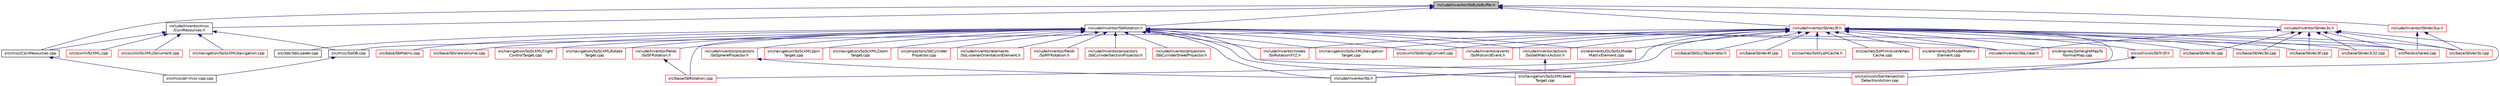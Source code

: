 digraph "include/Inventor/SbByteBuffer.h"
{
 // LATEX_PDF_SIZE
  edge [fontname="Helvetica",fontsize="10",labelfontname="Helvetica",labelfontsize="10"];
  node [fontname="Helvetica",fontsize="10",shape=record];
  Node1 [label="include/Inventor/SbByteBuffer.h",height=0.2,width=0.4,color="black", fillcolor="grey75", style="filled", fontcolor="black",tooltip=" "];
  Node1 -> Node2 [dir="back",color="midnightblue",fontsize="10",style="solid",fontname="Helvetica"];
  Node2 [label="src/misc/CoinResources.cpp",height=0.2,width=0.4,color="black", fillcolor="white", style="filled",URL="$CoinResources_8cpp.html",tooltip=" "];
  Node2 -> Node3 [dir="back",color="midnightblue",fontsize="10",style="solid",fontname="Helvetica"];
  Node3 [label="src/misc/all-misc-cpp.cpp",height=0.2,width=0.4,color="black", fillcolor="white", style="filled",URL="$all-misc-cpp_8cpp.html",tooltip=" "];
  Node1 -> Node4 [dir="back",color="midnightblue",fontsize="10",style="solid",fontname="Helvetica"];
  Node4 [label="include/Inventor/misc\l/CoinResources.h",height=0.2,width=0.4,color="black", fillcolor="white", style="filled",URL="$CoinResources_8h.html",tooltip=" "];
  Node4 -> Node2 [dir="back",color="midnightblue",fontsize="10",style="solid",fontname="Helvetica"];
  Node4 -> Node5 [dir="back",color="midnightblue",fontsize="10",style="solid",fontname="Helvetica"];
  Node5 [label="src/misc/SoDB.cpp",height=0.2,width=0.4,color="black", fillcolor="white", style="filled",URL="$SoDB_8cpp.html",tooltip=" "];
  Node5 -> Node3 [dir="back",color="midnightblue",fontsize="10",style="solid",fontname="Helvetica"];
  Node4 -> Node6 [dir="back",color="midnightblue",fontsize="10",style="solid",fontname="Helvetica"];
  Node6 [label="src/navigation/SoScXMLNavigation.cpp",height=0.2,width=0.4,color="red", fillcolor="white", style="filled",URL="$SoScXMLNavigation_8cpp.html",tooltip=" "];
  Node4 -> Node8 [dir="back",color="midnightblue",fontsize="10",style="solid",fontname="Helvetica"];
  Node8 [label="src/scxml/ScXML.cpp",height=0.2,width=0.4,color="red", fillcolor="white", style="filled",URL="$ScXML_8cpp.html",tooltip=" "];
  Node4 -> Node10 [dir="back",color="midnightblue",fontsize="10",style="solid",fontname="Helvetica"];
  Node10 [label="src/scxml/ScXMLDocument.cpp",height=0.2,width=0.4,color="red", fillcolor="white", style="filled",URL="$ScXMLDocument_8cpp.html",tooltip=" "];
  Node1 -> Node11 [dir="back",color="midnightblue",fontsize="10",style="solid",fontname="Helvetica"];
  Node11 [label="include/Inventor/SbRotation.h",height=0.2,width=0.4,color="black", fillcolor="white", style="filled",URL="$SbRotation_8h.html",tooltip=" "];
  Node11 -> Node12 [dir="back",color="midnightblue",fontsize="10",style="solid",fontname="Helvetica"];
  Node12 [label="src/3ds/3dsLoader.cpp",height=0.2,width=0.4,color="black", fillcolor="white", style="filled",URL="$3dsLoader_8cpp.html",tooltip=" "];
  Node11 -> Node13 [dir="back",color="midnightblue",fontsize="10",style="solid",fontname="Helvetica"];
  Node13 [label="src/base/SbMatrix.cpp",height=0.2,width=0.4,color="red", fillcolor="white", style="filled",URL="$SbMatrix_8cpp.html",tooltip=" "];
  Node11 -> Node15 [dir="back",color="midnightblue",fontsize="10",style="solid",fontname="Helvetica"];
  Node15 [label="src/base/SbRotation.cpp",height=0.2,width=0.4,color="red", fillcolor="white", style="filled",URL="$SbRotation_8cpp.html",tooltip=" "];
  Node11 -> Node16 [dir="back",color="midnightblue",fontsize="10",style="solid",fontname="Helvetica"];
  Node16 [label="src/base/SbViewVolume.cpp",height=0.2,width=0.4,color="red", fillcolor="white", style="filled",URL="$SbViewVolume_8cpp.html",tooltip=" "];
  Node11 -> Node17 [dir="back",color="midnightblue",fontsize="10",style="solid",fontname="Helvetica"];
  Node17 [label="src/collision/SoIntersection\lDetectionAction.cpp",height=0.2,width=0.4,color="red", fillcolor="white", style="filled",URL="$SoIntersectionDetectionAction_8cpp.html",tooltip=" "];
  Node11 -> Node19 [dir="back",color="midnightblue",fontsize="10",style="solid",fontname="Helvetica"];
  Node19 [label="src/elements/GL/SoGLModel\lMatrixElement.cpp",height=0.2,width=0.4,color="red", fillcolor="white", style="filled",URL="$SoGLModelMatrixElement_8cpp.html",tooltip=" "];
  Node11 -> Node21 [dir="back",color="midnightblue",fontsize="10",style="solid",fontname="Helvetica"];
  Node21 [label="src/fields/shared.cpp",height=0.2,width=0.4,color="red", fillcolor="white", style="filled",URL="$shared_8cpp.html",tooltip=" "];
  Node11 -> Node23 [dir="back",color="midnightblue",fontsize="10",style="solid",fontname="Helvetica"];
  Node23 [label="src/navigation/SoScXMLFlight\lControlTarget.cpp",height=0.2,width=0.4,color="red", fillcolor="white", style="filled",URL="$SoScXMLFlightControlTarget_8cpp.html",tooltip=" "];
  Node11 -> Node24 [dir="back",color="midnightblue",fontsize="10",style="solid",fontname="Helvetica"];
  Node24 [label="src/navigation/SoScXMLNavigation\lTarget.cpp",height=0.2,width=0.4,color="red", fillcolor="white", style="filled",URL="$SoScXMLNavigationTarget_8cpp.html",tooltip=" "];
  Node11 -> Node25 [dir="back",color="midnightblue",fontsize="10",style="solid",fontname="Helvetica"];
  Node25 [label="src/navigation/SoScXMLRotate\lTarget.cpp",height=0.2,width=0.4,color="red", fillcolor="white", style="filled",URL="$SoScXMLRotateTarget_8cpp.html",tooltip=" "];
  Node11 -> Node26 [dir="back",color="midnightblue",fontsize="10",style="solid",fontname="Helvetica"];
  Node26 [label="src/navigation/SoScXMLSeek\lTarget.cpp",height=0.2,width=0.4,color="red", fillcolor="white", style="filled",URL="$SoScXMLSeekTarget_8cpp.html",tooltip=" "];
  Node11 -> Node27 [dir="back",color="midnightblue",fontsize="10",style="solid",fontname="Helvetica"];
  Node27 [label="src/navigation/SoScXMLSpin\lTarget.cpp",height=0.2,width=0.4,color="red", fillcolor="white", style="filled",URL="$SoScXMLSpinTarget_8cpp.html",tooltip=" "];
  Node11 -> Node28 [dir="back",color="midnightblue",fontsize="10",style="solid",fontname="Helvetica"];
  Node28 [label="src/navigation/SoScXMLZoom\lTarget.cpp",height=0.2,width=0.4,color="red", fillcolor="white", style="filled",URL="$SoScXMLZoomTarget_8cpp.html",tooltip=" "];
  Node11 -> Node29 [dir="back",color="midnightblue",fontsize="10",style="solid",fontname="Helvetica"];
  Node29 [label="src/projectors/SbCylinder\lProjector.cpp",height=0.2,width=0.4,color="red", fillcolor="white", style="filled",URL="$SbCylinderProjector_8cpp.html",tooltip=" "];
  Node11 -> Node31 [dir="back",color="midnightblue",fontsize="10",style="solid",fontname="Helvetica"];
  Node31 [label="src/scxml/SbStringConvert.cpp",height=0.2,width=0.4,color="red", fillcolor="white", style="filled",URL="$SbStringConvert_8cpp.html",tooltip=" "];
  Node11 -> Node32 [dir="back",color="midnightblue",fontsize="10",style="solid",fontname="Helvetica"];
  Node32 [label="include/Inventor/actions\l/SoGetMatrixAction.h",height=0.2,width=0.4,color="red", fillcolor="white", style="filled",URL="$SoGetMatrixAction_8h.html",tooltip=" "];
  Node32 -> Node26 [dir="back",color="midnightblue",fontsize="10",style="solid",fontname="Helvetica"];
  Node11 -> Node76 [dir="back",color="midnightblue",fontsize="10",style="solid",fontname="Helvetica"];
  Node76 [label="include/Inventor/elements\l/SoListenerOrientationElement.h",height=0.2,width=0.4,color="red", fillcolor="white", style="filled",URL="$SoListenerOrientationElement_8h.html",tooltip=" "];
  Node11 -> Node82 [dir="back",color="midnightblue",fontsize="10",style="solid",fontname="Helvetica"];
  Node82 [label="include/Inventor/events\l/SoMotion3Event.h",height=0.2,width=0.4,color="red", fillcolor="white", style="filled",URL="$SoMotion3Event_8h.html",tooltip=" "];
  Node11 -> Node90 [dir="back",color="midnightblue",fontsize="10",style="solid",fontname="Helvetica"];
  Node90 [label="include/Inventor/fields\l/SoMFRotation.h",height=0.2,width=0.4,color="red", fillcolor="white", style="filled",URL="$SoMFRotation_8h.html",tooltip=" "];
  Node11 -> Node125 [dir="back",color="midnightblue",fontsize="10",style="solid",fontname="Helvetica"];
  Node125 [label="include/Inventor/fields\l/SoSFRotation.h",height=0.2,width=0.4,color="red", fillcolor="white", style="filled",URL="$SoSFRotation_8h.html",tooltip=" "];
  Node125 -> Node15 [dir="back",color="midnightblue",fontsize="10",style="solid",fontname="Helvetica"];
  Node11 -> Node185 [dir="back",color="midnightblue",fontsize="10",style="solid",fontname="Helvetica"];
  Node185 [label="include/Inventor/nodes\l/SoRotationXYZ.h",height=0.2,width=0.4,color="red", fillcolor="white", style="filled",URL="$SoRotationXYZ_8h.html",tooltip=" "];
  Node11 -> Node186 [dir="back",color="midnightblue",fontsize="10",style="solid",fontname="Helvetica"];
  Node186 [label="include/Inventor/projectors\l/SbCylinderSectionProjector.h",height=0.2,width=0.4,color="red", fillcolor="white", style="filled",URL="$SbCylinderSectionProjector_8h.html",tooltip=" "];
  Node11 -> Node192 [dir="back",color="midnightblue",fontsize="10",style="solid",fontname="Helvetica"];
  Node192 [label="include/Inventor/projectors\l/SbCylinderSheetProjector.h",height=0.2,width=0.4,color="red", fillcolor="white", style="filled",URL="$SbCylinderSheetProjector_8h.html",tooltip=" "];
  Node11 -> Node194 [dir="back",color="midnightblue",fontsize="10",style="solid",fontname="Helvetica"];
  Node194 [label="include/Inventor/projectors\l/SbSphereProjector.h",height=0.2,width=0.4,color="red", fillcolor="white", style="filled",URL="$SbSphereProjector_8h.html",tooltip=" "];
  Node194 -> Node191 [dir="back",color="midnightblue",fontsize="10",style="solid",fontname="Helvetica"];
  Node191 [label="include/Inventor/Sb.h",height=0.2,width=0.4,color="black", fillcolor="white", style="filled",URL="$Sb_8h.html",tooltip=" "];
  Node11 -> Node191 [dir="back",color="midnightblue",fontsize="10",style="solid",fontname="Helvetica"];
  Node11 -> Node202 [dir="back",color="midnightblue",fontsize="10",style="solid",fontname="Helvetica"];
  Node202 [label="include/Inventor/SbLinear.h",height=0.2,width=0.4,color="red", fillcolor="white", style="filled",URL="$SbLinear_8h.html",tooltip=" "];
  Node1 -> Node206 [dir="back",color="midnightblue",fontsize="10",style="solid",fontname="Helvetica"];
  Node206 [label="include/Inventor/SbVec3f.h",height=0.2,width=0.4,color="red", fillcolor="white", style="filled",URL="$SbVec3f_8h.html",tooltip=" "];
  Node206 -> Node207 [dir="back",color="midnightblue",fontsize="10",style="solid",fontname="Helvetica"];
  Node207 [label="src/base/SbGLUTessellator.h",height=0.2,width=0.4,color="red", fillcolor="white", style="filled",URL="$SbGLUTessellator_8h.html",tooltip=" "];
  Node206 -> Node15 [dir="back",color="midnightblue",fontsize="10",style="solid",fontname="Helvetica"];
  Node206 -> Node213 [dir="back",color="midnightblue",fontsize="10",style="solid",fontname="Helvetica"];
  Node213 [label="src/base/SbVec3b.cpp",height=0.2,width=0.4,color="red", fillcolor="white", style="filled",URL="$SbVec3b_8cpp.html",tooltip=" "];
  Node206 -> Node214 [dir="back",color="midnightblue",fontsize="10",style="solid",fontname="Helvetica"];
  Node214 [label="src/base/SbVec3d.cpp",height=0.2,width=0.4,color="red", fillcolor="white", style="filled",URL="$SbVec3d_8cpp.html",tooltip=" "];
  Node206 -> Node215 [dir="back",color="midnightblue",fontsize="10",style="solid",fontname="Helvetica"];
  Node215 [label="src/base/SbVec3f.cpp",height=0.2,width=0.4,color="red", fillcolor="white", style="filled",URL="$SbVec3f_8cpp.html",tooltip=" "];
  Node206 -> Node216 [dir="back",color="midnightblue",fontsize="10",style="solid",fontname="Helvetica"];
  Node216 [label="src/base/SbVec3i32.cpp",height=0.2,width=0.4,color="red", fillcolor="white", style="filled",URL="$SbVec3i32_8cpp.html",tooltip=" "];
  Node206 -> Node217 [dir="back",color="midnightblue",fontsize="10",style="solid",fontname="Helvetica"];
  Node217 [label="src/base/SbVec3s.cpp",height=0.2,width=0.4,color="red", fillcolor="white", style="filled",URL="$SbVec3s_8cpp.html",tooltip=" "];
  Node206 -> Node218 [dir="back",color="midnightblue",fontsize="10",style="solid",fontname="Helvetica"];
  Node218 [label="src/base/SbVec4f.cpp",height=0.2,width=0.4,color="red", fillcolor="white", style="filled",URL="$SbVec4f_8cpp.html",tooltip=" "];
  Node206 -> Node219 [dir="back",color="midnightblue",fontsize="10",style="solid",fontname="Helvetica"];
  Node219 [label="src/caches/SoGlyphCache.h",height=0.2,width=0.4,color="red", fillcolor="white", style="filled",URL="$SoGlyphCache_8h.html",tooltip=" "];
  Node206 -> Node224 [dir="back",color="midnightblue",fontsize="10",style="solid",fontname="Helvetica"];
  Node224 [label="src/caches/SoPrimitiveVertex\lCache.cpp",height=0.2,width=0.4,color="red", fillcolor="white", style="filled",URL="$SoPrimitiveVertexCache_8cpp.html",tooltip=" "];
  Node206 -> Node225 [dir="back",color="midnightblue",fontsize="10",style="solid",fontname="Helvetica"];
  Node225 [label="src/collision/SbTri3f.h",height=0.2,width=0.4,color="red", fillcolor="white", style="filled",URL="$SbTri3f_8h.html",tooltip=" "];
  Node225 -> Node17 [dir="back",color="midnightblue",fontsize="10",style="solid",fontname="Helvetica"];
  Node206 -> Node19 [dir="back",color="midnightblue",fontsize="10",style="solid",fontname="Helvetica"];
  Node206 -> Node227 [dir="back",color="midnightblue",fontsize="10",style="solid",fontname="Helvetica"];
  Node227 [label="src/elements/SoModelMatrix\lElement.cpp",height=0.2,width=0.4,color="red", fillcolor="white", style="filled",URL="$SoModelMatrixElement_8cpp.html",tooltip=" "];
  Node206 -> Node228 [dir="back",color="midnightblue",fontsize="10",style="solid",fontname="Helvetica"];
  Node228 [label="src/engines/SoHeightMapTo\lNormalMap.cpp",height=0.2,width=0.4,color="red", fillcolor="white", style="filled",URL="$SoHeightMapToNormalMap_8cpp.html",tooltip=" "];
  Node206 -> Node21 [dir="back",color="midnightblue",fontsize="10",style="solid",fontname="Helvetica"];
  Node206 -> Node5 [dir="back",color="midnightblue",fontsize="10",style="solid",fontname="Helvetica"];
  Node206 -> Node24 [dir="back",color="midnightblue",fontsize="10",style="solid",fontname="Helvetica"];
  Node206 -> Node26 [dir="back",color="midnightblue",fontsize="10",style="solid",fontname="Helvetica"];
  Node206 -> Node31 [dir="back",color="midnightblue",fontsize="10",style="solid",fontname="Helvetica"];
  Node206 -> Node32 [dir="back",color="midnightblue",fontsize="10",style="solid",fontname="Helvetica"];
  Node206 -> Node82 [dir="back",color="midnightblue",fontsize="10",style="solid",fontname="Helvetica"];
  Node206 -> Node185 [dir="back",color="midnightblue",fontsize="10",style="solid",fontname="Helvetica"];
  Node206 -> Node191 [dir="back",color="midnightblue",fontsize="10",style="solid",fontname="Helvetica"];
  Node206 -> Node202 [dir="back",color="midnightblue",fontsize="10",style="solid",fontname="Helvetica"];
  Node1 -> Node652 [dir="back",color="midnightblue",fontsize="10",style="solid",fontname="Helvetica"];
  Node652 [label="include/Inventor/SbVec3s.h",height=0.2,width=0.4,color="red", fillcolor="white", style="filled",URL="$SbVec3s_8h.html",tooltip=" "];
  Node652 -> Node213 [dir="back",color="midnightblue",fontsize="10",style="solid",fontname="Helvetica"];
  Node652 -> Node214 [dir="back",color="midnightblue",fontsize="10",style="solid",fontname="Helvetica"];
  Node652 -> Node215 [dir="back",color="midnightblue",fontsize="10",style="solid",fontname="Helvetica"];
  Node652 -> Node216 [dir="back",color="midnightblue",fontsize="10",style="solid",fontname="Helvetica"];
  Node652 -> Node217 [dir="back",color="midnightblue",fontsize="10",style="solid",fontname="Helvetica"];
  Node652 -> Node21 [dir="back",color="midnightblue",fontsize="10",style="solid",fontname="Helvetica"];
  Node652 -> Node191 [dir="back",color="midnightblue",fontsize="10",style="solid",fontname="Helvetica"];
  Node652 -> Node202 [dir="back",color="midnightblue",fontsize="10",style="solid",fontname="Helvetica"];
  Node1 -> Node670 [dir="back",color="midnightblue",fontsize="10",style="solid",fontname="Helvetica"];
  Node670 [label="include/Inventor/SbVec3us.h",height=0.2,width=0.4,color="red", fillcolor="white", style="filled",URL="$SbVec3us_8h.html",tooltip=" "];
  Node670 -> Node217 [dir="back",color="midnightblue",fontsize="10",style="solid",fontname="Helvetica"];
  Node670 -> Node21 [dir="back",color="midnightblue",fontsize="10",style="solid",fontname="Helvetica"];
}
